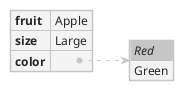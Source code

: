 ' Do not edit
' Theme Gallery
' autogenerated by script
'
@startyaml
!theme carbon-gray
#highlight "color" / "0"
fruit: Apple
size: Large
color:
 - Red
 - Green
@endyaml
